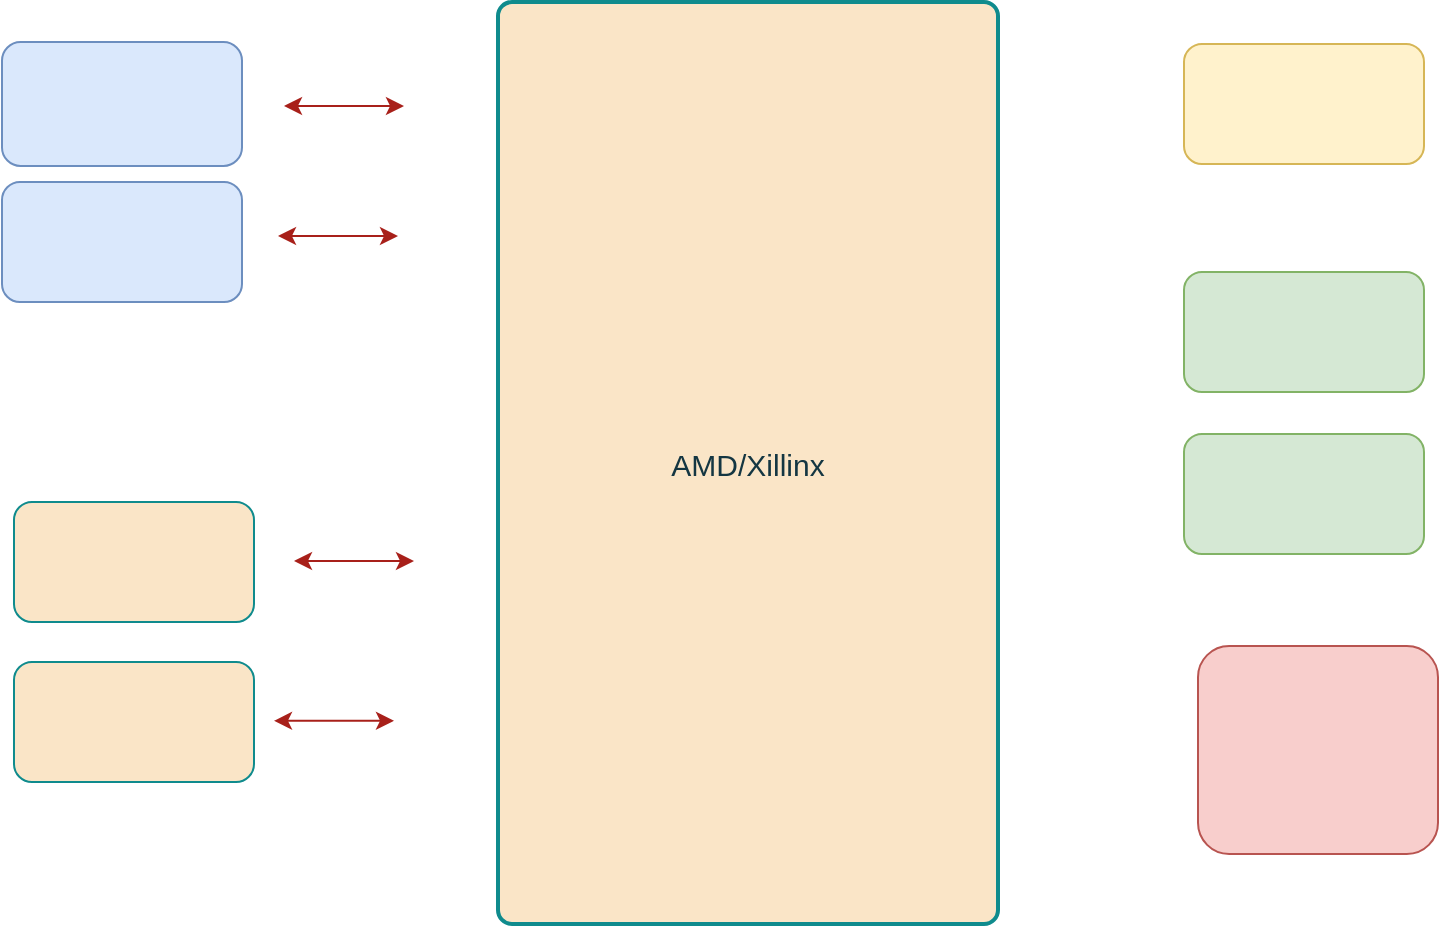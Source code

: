 <mxfile version="22.1.5" type="github">
  <diagram name="Page-1" id="_nebOYhMrrueHaJPpewT">
    <mxGraphModel dx="1122" dy="761" grid="0" gridSize="10" guides="1" tooltips="1" connect="1" arrows="1" fold="1" page="1" pageScale="1" pageWidth="850" pageHeight="1100" math="0" shadow="0">
      <root>
        <mxCell id="0" />
        <mxCell id="1" parent="0" />
        <mxCell id="xvZr3p3biQ5bKGZBw0hp-1" value="&lt;font style=&quot;font-size: 15px;&quot;&gt;AMD/Xillinx&lt;/font&gt;" style="rounded=1;whiteSpace=wrap;html=1;absoluteArcSize=1;arcSize=14;strokeWidth=2;fillColor=#FAE5C7;strokeColor=#0F8B8D;labelBackgroundColor=none;fontColor=#143642;align=center;labelPosition=center;verticalLabelPosition=middle;verticalAlign=middle;horizontal=1;glass=0;shadow=0;" vertex="1" parent="1">
          <mxGeometry x="312" y="120" width="250" height="461" as="geometry" />
        </mxCell>
        <mxCell id="xvZr3p3biQ5bKGZBw0hp-3" value="" style="rounded=1;whiteSpace=wrap;html=1;fillColor=#dae8fc;strokeColor=#6c8ebf;labelBackgroundColor=none;" vertex="1" parent="1">
          <mxGeometry x="64" y="140" width="120" height="62" as="geometry" />
        </mxCell>
        <mxCell id="xvZr3p3biQ5bKGZBw0hp-4" value="" style="endArrow=classic;startArrow=classic;html=1;rounded=0;labelBackgroundColor=none;strokeColor=#A8201A;fontColor=default;" edge="1" parent="1">
          <mxGeometry width="50" height="50" relative="1" as="geometry">
            <mxPoint x="205" y="172" as="sourcePoint" />
            <mxPoint x="265" y="172" as="targetPoint" />
          </mxGeometry>
        </mxCell>
        <mxCell id="xvZr3p3biQ5bKGZBw0hp-5" value="" style="rounded=1;whiteSpace=wrap;html=1;fillColor=#dae8fc;strokeColor=#6c8ebf;labelBackgroundColor=none;" vertex="1" parent="1">
          <mxGeometry x="64" y="210" width="120" height="60" as="geometry" />
        </mxCell>
        <mxCell id="xvZr3p3biQ5bKGZBw0hp-6" value="" style="rounded=1;whiteSpace=wrap;html=1;fillColor=#FAE5C7;strokeColor=#0F8B8D;labelBackgroundColor=none;fontColor=#143642;" vertex="1" parent="1">
          <mxGeometry x="70" y="370" width="120" height="60" as="geometry" />
        </mxCell>
        <mxCell id="xvZr3p3biQ5bKGZBw0hp-7" value="" style="rounded=1;whiteSpace=wrap;html=1;fillColor=#FAE5C7;strokeColor=#0F8B8D;labelBackgroundColor=none;fontColor=#143642;" vertex="1" parent="1">
          <mxGeometry x="70" y="450" width="120" height="60" as="geometry" />
        </mxCell>
        <mxCell id="xvZr3p3biQ5bKGZBw0hp-8" value="" style="rounded=1;whiteSpace=wrap;html=1;fillColor=#fff2cc;strokeColor=#d6b656;labelBackgroundColor=none;" vertex="1" parent="1">
          <mxGeometry x="655" y="141" width="120" height="60" as="geometry" />
        </mxCell>
        <mxCell id="xvZr3p3biQ5bKGZBw0hp-9" value="" style="rounded=1;whiteSpace=wrap;html=1;fillColor=#d5e8d4;strokeColor=#82b366;labelBackgroundColor=none;" vertex="1" parent="1">
          <mxGeometry x="655" y="255" width="120" height="60" as="geometry" />
        </mxCell>
        <mxCell id="xvZr3p3biQ5bKGZBw0hp-10" value="" style="rounded=1;whiteSpace=wrap;html=1;fillColor=#d5e8d4;strokeColor=#82b366;labelBackgroundColor=none;" vertex="1" parent="1">
          <mxGeometry x="655" y="336" width="120" height="60" as="geometry" />
        </mxCell>
        <mxCell id="xvZr3p3biQ5bKGZBw0hp-11" value="" style="rounded=1;whiteSpace=wrap;html=1;fillColor=#f8cecc;strokeColor=#b85450;labelBackgroundColor=none;" vertex="1" parent="1">
          <mxGeometry x="662" y="442" width="120" height="104" as="geometry" />
        </mxCell>
        <mxCell id="xvZr3p3biQ5bKGZBw0hp-12" value="" style="endArrow=classic;startArrow=classic;html=1;rounded=0;labelBackgroundColor=none;strokeColor=#A8201A;fontColor=default;" edge="1" parent="1">
          <mxGeometry width="50" height="50" relative="1" as="geometry">
            <mxPoint x="202" y="237" as="sourcePoint" />
            <mxPoint x="262" y="237" as="targetPoint" />
          </mxGeometry>
        </mxCell>
        <mxCell id="xvZr3p3biQ5bKGZBw0hp-13" value="" style="endArrow=classic;startArrow=classic;html=1;rounded=0;labelBackgroundColor=none;strokeColor=#A8201A;fontColor=default;" edge="1" parent="1">
          <mxGeometry width="50" height="50" relative="1" as="geometry">
            <mxPoint x="200" y="479.41" as="sourcePoint" />
            <mxPoint x="260" y="479.41" as="targetPoint" />
          </mxGeometry>
        </mxCell>
        <mxCell id="xvZr3p3biQ5bKGZBw0hp-14" value="" style="endArrow=classic;startArrow=classic;html=1;rounded=0;labelBackgroundColor=none;strokeColor=#A8201A;fontColor=default;" edge="1" parent="1">
          <mxGeometry width="50" height="50" relative="1" as="geometry">
            <mxPoint x="210" y="399.5" as="sourcePoint" />
            <mxPoint x="270" y="399.5" as="targetPoint" />
          </mxGeometry>
        </mxCell>
      </root>
    </mxGraphModel>
  </diagram>
</mxfile>
